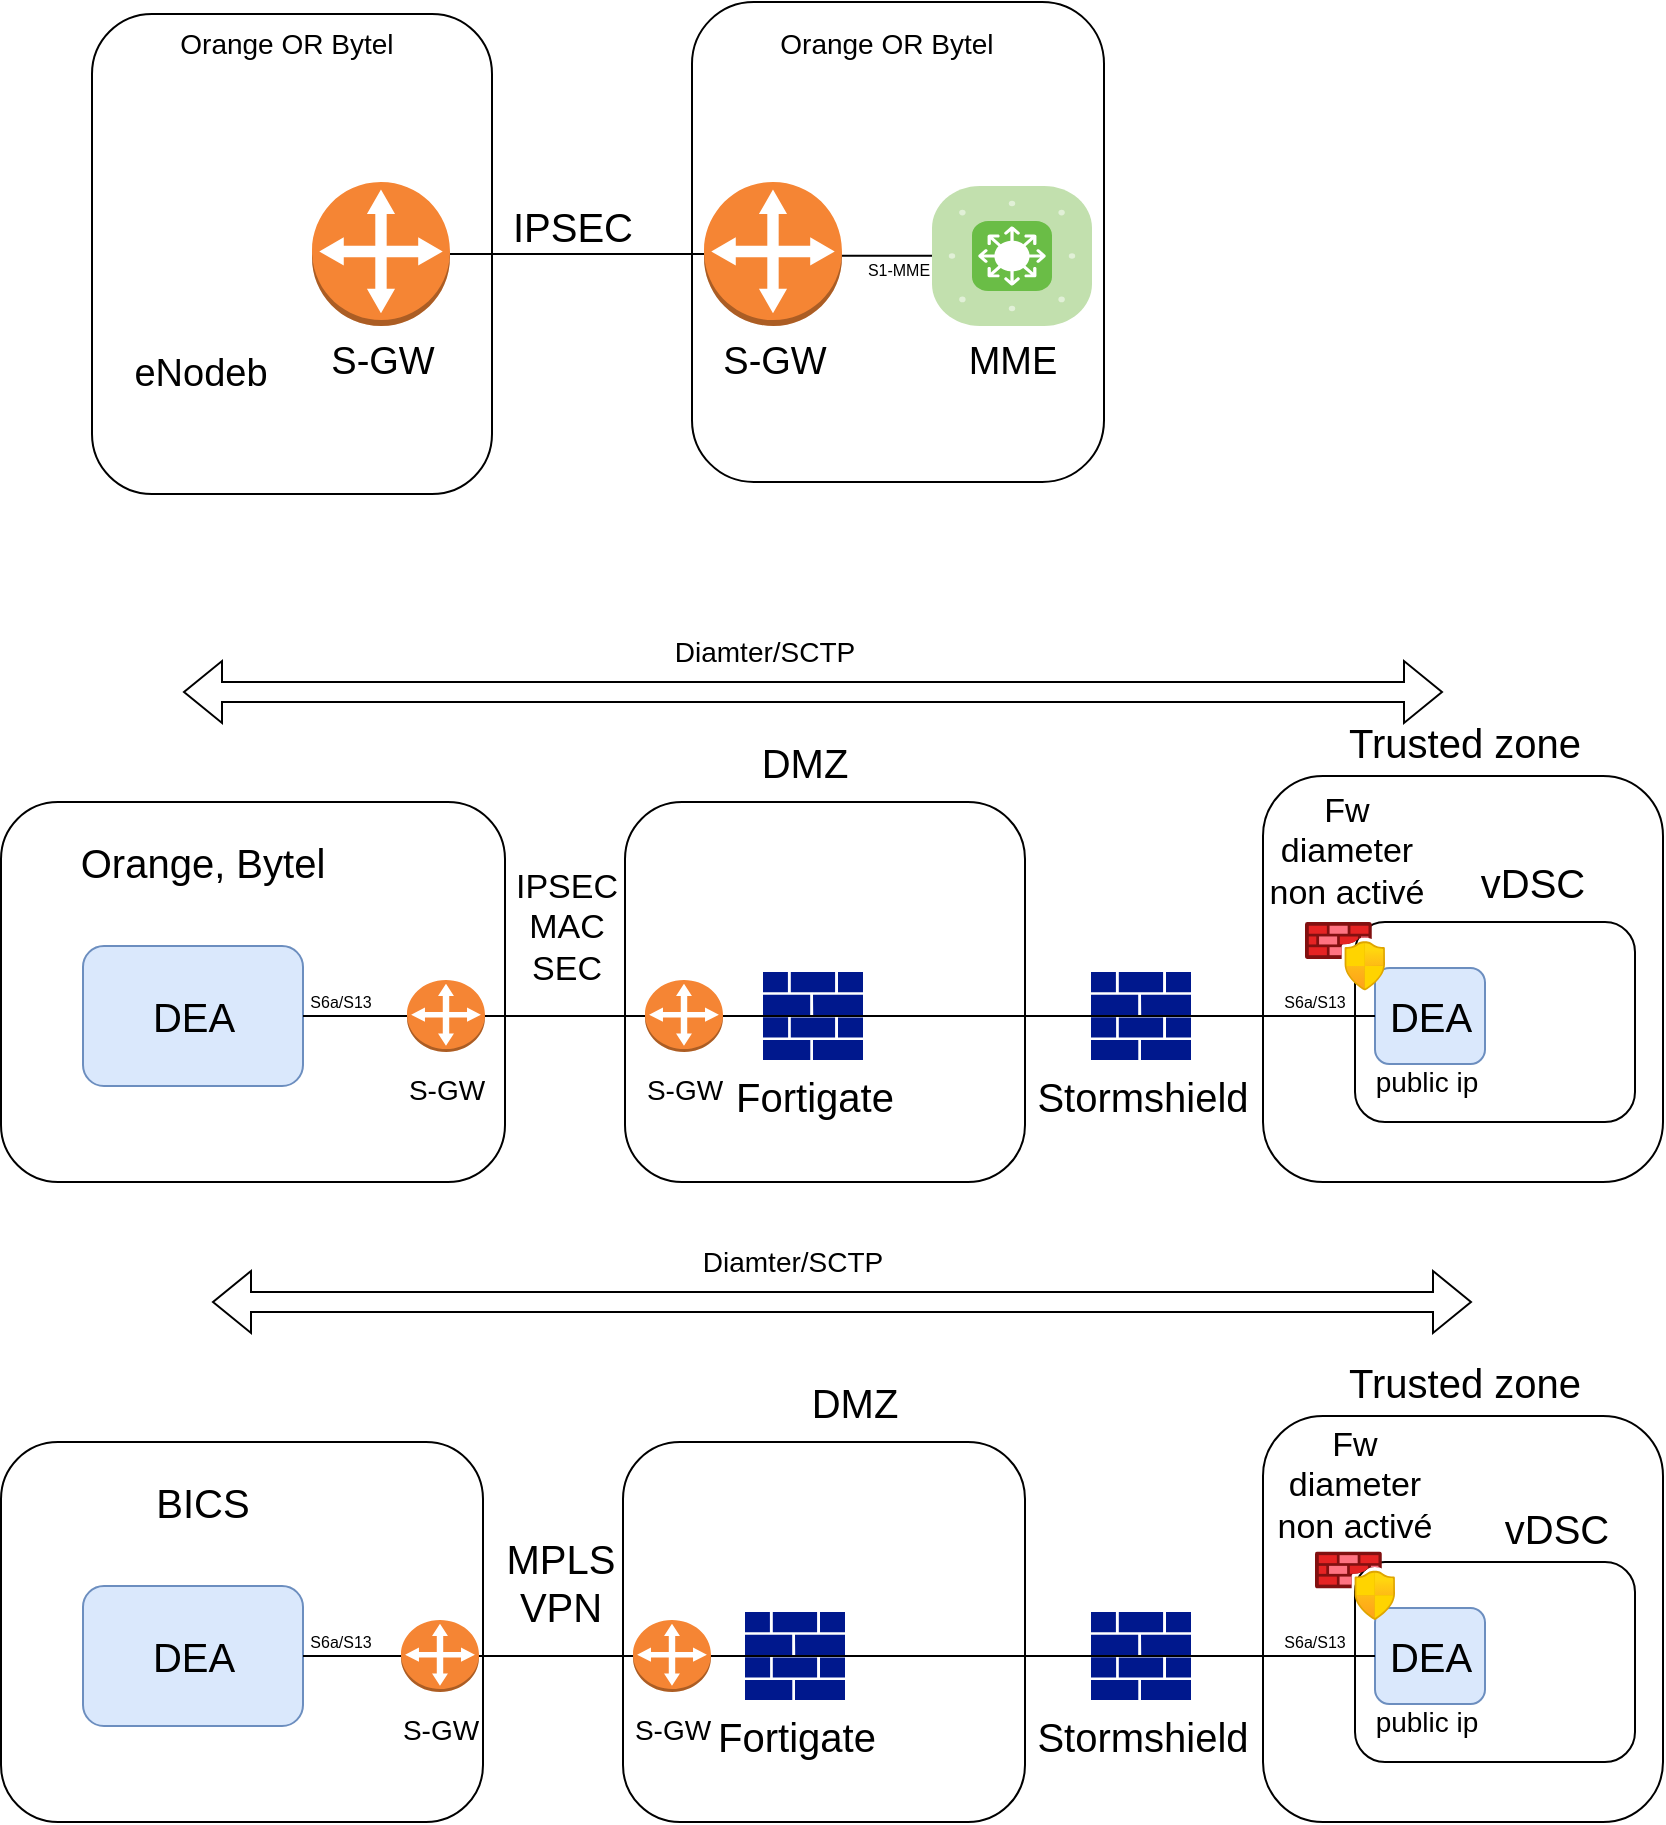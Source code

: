 <mxfile version="20.8.16" type="github" pages="3">
  <diagram name="Page-1" id="lb8JTBLWIytrsXzTvYKQ">
    <mxGraphModel dx="1195" dy="692" grid="1" gridSize="10" guides="1" tooltips="1" connect="1" arrows="1" fold="1" page="1" pageScale="1" pageWidth="850" pageHeight="1100" math="0" shadow="0">
      <root>
        <mxCell id="0" />
        <mxCell id="1" parent="0" />
        <mxCell id="NWzsqeaST7E3RSjRUsSp-17" value="" style="rounded=1;whiteSpace=wrap;html=1;fontSize=19;" vertex="1" parent="1">
          <mxGeometry x="4.5" y="480" width="252" height="190" as="geometry" />
        </mxCell>
        <mxCell id="NWzsqeaST7E3RSjRUsSp-11" value="" style="rounded=1;whiteSpace=wrap;html=1;fontSize=19;" vertex="1" parent="1">
          <mxGeometry x="350" y="80" width="206" height="240" as="geometry" />
        </mxCell>
        <mxCell id="NWzsqeaST7E3RSjRUsSp-10" value="" style="rounded=1;whiteSpace=wrap;html=1;fontSize=19;" vertex="1" parent="1">
          <mxGeometry x="50" y="86" width="200" height="240" as="geometry" />
        </mxCell>
        <mxCell id="NWzsqeaST7E3RSjRUsSp-2" value="&lt;font style=&quot;font-size: 19px;&quot;&gt;eNodeb&lt;/font&gt;" style="shape=image;html=1;verticalAlign=top;verticalLabelPosition=bottom;labelBackgroundColor=#ffffff;imageAspect=0;aspect=fixed;image=https://cdn1.iconfinder.com/data/icons/computer-hardware-cute-style-vol-2/52/signal__device__technology__radar__satellite__antenna__tower-128.png" vertex="1" parent="1">
          <mxGeometry x="40" y="120" width="128" height="128" as="geometry" />
        </mxCell>
        <mxCell id="NWzsqeaST7E3RSjRUsSp-3" value="MME" style="verticalLabelPosition=bottom;sketch=0;html=1;fillColor=#6ABD46;strokeColor=#ffffff;verticalAlign=top;align=center;points=[[0.085,0.085,0],[0.915,0.085,0],[0.915,0.915,0],[0.085,0.915,0],[0.25,0,0],[0.5,0,0],[0.75,0,0],[1,0.25,0],[1,0.5,0],[1,0.75,0],[0.75,1,0],[0.5,1,0],[0.25,1,0],[0,0.75,0],[0,0.5,0],[0,0.25,0]];pointerEvents=1;shape=mxgraph.cisco_safe.compositeIcon;bgIcon=mxgraph.cisco_safe.architecture.generic_appliance;resIcon=mxgraph.cisco_safe.architecture.l3_switch;fontSize=19;" vertex="1" parent="1">
          <mxGeometry x="470" y="172" width="80" height="70" as="geometry" />
        </mxCell>
        <mxCell id="NWzsqeaST7E3RSjRUsSp-4" value="S-GW" style="outlineConnect=0;dashed=0;verticalLabelPosition=bottom;verticalAlign=top;align=center;html=1;shape=mxgraph.aws3.customer_gateway;fillColor=#F58534;gradientColor=none;fontSize=19;" vertex="1" parent="1">
          <mxGeometry x="356" y="170" width="69" height="72" as="geometry" />
        </mxCell>
        <mxCell id="NWzsqeaST7E3RSjRUsSp-5" value="S-GW" style="outlineConnect=0;dashed=0;verticalLabelPosition=bottom;verticalAlign=top;align=center;html=1;shape=mxgraph.aws3.customer_gateway;fillColor=#F58534;gradientColor=none;fontSize=19;" vertex="1" parent="1">
          <mxGeometry x="160" y="170" width="69" height="72" as="geometry" />
        </mxCell>
        <mxCell id="NWzsqeaST7E3RSjRUsSp-8" value="" style="endArrow=none;html=1;rounded=0;fontSize=19;" edge="1" parent="1" source="NWzsqeaST7E3RSjRUsSp-5" target="NWzsqeaST7E3RSjRUsSp-4">
          <mxGeometry width="50" height="50" relative="1" as="geometry">
            <mxPoint x="229" y="210" as="sourcePoint" />
            <mxPoint x="279" y="160" as="targetPoint" />
          </mxGeometry>
        </mxCell>
        <mxCell id="NWzsqeaST7E3RSjRUsSp-9" value="" style="endArrow=none;html=1;rounded=0;fontSize=19;" edge="1" parent="1" target="NWzsqeaST7E3RSjRUsSp-3">
          <mxGeometry width="50" height="50" relative="1" as="geometry">
            <mxPoint x="425" y="206.83" as="sourcePoint" />
            <mxPoint x="552" y="206.83" as="targetPoint" />
          </mxGeometry>
        </mxCell>
        <mxCell id="NWzsqeaST7E3RSjRUsSp-12" value="&lt;font style=&quot;font-size: 14px;&quot;&gt;&amp;nbsp;Orange OR Bytel&lt;/font&gt;" style="text;html=1;align=center;verticalAlign=middle;resizable=0;points=[];autosize=1;strokeColor=none;fillColor=none;fontSize=19;" vertex="1" parent="1">
          <mxGeometry x="80" y="80" width="130" height="40" as="geometry" />
        </mxCell>
        <mxCell id="NWzsqeaST7E3RSjRUsSp-13" value="&lt;font style=&quot;font-size: 14px;&quot;&gt;&amp;nbsp;Orange OR Bytel&lt;/font&gt;" style="text;html=1;align=center;verticalAlign=middle;resizable=0;points=[];autosize=1;strokeColor=none;fillColor=none;fontSize=19;" vertex="1" parent="1">
          <mxGeometry x="380" y="80" width="130" height="40" as="geometry" />
        </mxCell>
        <mxCell id="NWzsqeaST7E3RSjRUsSp-14" value="&lt;font style=&quot;font-size: 8px;&quot;&gt;S1-MME&lt;/font&gt;" style="text;html=1;align=center;verticalAlign=middle;resizable=0;points=[];autosize=1;strokeColor=none;fillColor=none;fontSize=14;" vertex="1" parent="1">
          <mxGeometry x="428" y="197" width="50" height="30" as="geometry" />
        </mxCell>
        <mxCell id="NWzsqeaST7E3RSjRUsSp-15" value="&lt;font style=&quot;font-size: 20px;&quot;&gt;IPSEC&lt;/font&gt;" style="text;html=1;align=center;verticalAlign=middle;resizable=0;points=[];autosize=1;strokeColor=none;fillColor=none;fontSize=8;" vertex="1" parent="1">
          <mxGeometry x="250" y="172" width="80" height="40" as="geometry" />
        </mxCell>
        <mxCell id="NWzsqeaST7E3RSjRUsSp-16" value="DEA" style="rounded=1;whiteSpace=wrap;html=1;fontSize=20;fillColor=#dae8fc;strokeColor=#6c8ebf;" vertex="1" parent="1">
          <mxGeometry x="45.5" y="552" width="110" height="70" as="geometry" />
        </mxCell>
        <mxCell id="NWzsqeaST7E3RSjRUsSp-18" value="Orange, Bytel" style="text;html=1;align=center;verticalAlign=middle;resizable=0;points=[];autosize=1;strokeColor=none;fillColor=none;fontSize=20;" vertex="1" parent="1">
          <mxGeometry x="29.5" y="490" width="150" height="40" as="geometry" />
        </mxCell>
        <mxCell id="NWzsqeaST7E3RSjRUsSp-19" value="" style="rounded=1;whiteSpace=wrap;html=1;fontSize=19;" vertex="1" parent="1">
          <mxGeometry x="316.5" y="480" width="200" height="190" as="geometry" />
        </mxCell>
        <mxCell id="NWzsqeaST7E3RSjRUsSp-20" value="DMZ" style="text;html=1;align=center;verticalAlign=middle;resizable=0;points=[];autosize=1;strokeColor=none;fillColor=none;fontSize=20;" vertex="1" parent="1">
          <mxGeometry x="370.5" y="440" width="70" height="40" as="geometry" />
        </mxCell>
        <mxCell id="NWzsqeaST7E3RSjRUsSp-21" value="Fortigate" style="sketch=0;aspect=fixed;pointerEvents=1;shadow=0;dashed=0;html=1;strokeColor=none;labelPosition=center;verticalLabelPosition=bottom;verticalAlign=top;align=center;fillColor=#00188D;shape=mxgraph.mscae.enterprise.firewall;fontSize=20;" vertex="1" parent="1">
          <mxGeometry x="385.5" y="565" width="50" height="44" as="geometry" />
        </mxCell>
        <mxCell id="NWzsqeaST7E3RSjRUsSp-22" value="Stormshield" style="sketch=0;aspect=fixed;pointerEvents=1;shadow=0;dashed=0;html=1;strokeColor=none;labelPosition=center;verticalLabelPosition=bottom;verticalAlign=top;align=center;fillColor=#00188D;shape=mxgraph.mscae.enterprise.firewall;fontSize=20;" vertex="1" parent="1">
          <mxGeometry x="549.5" y="565" width="50" height="44" as="geometry" />
        </mxCell>
        <mxCell id="NWzsqeaST7E3RSjRUsSp-23" value="" style="rounded=1;whiteSpace=wrap;html=1;fontSize=19;" vertex="1" parent="1">
          <mxGeometry x="635.5" y="467" width="200" height="203" as="geometry" />
        </mxCell>
        <mxCell id="NWzsqeaST7E3RSjRUsSp-24" value="Trusted zone" style="text;html=1;align=center;verticalAlign=middle;resizable=0;points=[];autosize=1;strokeColor=none;fillColor=none;fontSize=20;" vertex="1" parent="1">
          <mxGeometry x="665.5" y="430" width="140" height="40" as="geometry" />
        </mxCell>
        <mxCell id="NWzsqeaST7E3RSjRUsSp-25" value="" style="rounded=1;whiteSpace=wrap;html=1;fontSize=20;" vertex="1" parent="1">
          <mxGeometry x="681.5" y="540" width="140" height="100" as="geometry" />
        </mxCell>
        <mxCell id="NWzsqeaST7E3RSjRUsSp-26" value="vDSC" style="text;html=1;align=center;verticalAlign=middle;resizable=0;points=[];autosize=1;strokeColor=none;fillColor=none;fontSize=20;" vertex="1" parent="1">
          <mxGeometry x="729.5" y="500" width="80" height="40" as="geometry" />
        </mxCell>
        <mxCell id="NWzsqeaST7E3RSjRUsSp-27" value="DEA" style="rounded=1;whiteSpace=wrap;html=1;fontSize=20;fillColor=#dae8fc;strokeColor=#6c8ebf;" vertex="1" parent="1">
          <mxGeometry x="691.5" y="563" width="55" height="48" as="geometry" />
        </mxCell>
        <mxCell id="NWzsqeaST7E3RSjRUsSp-28" value="" style="endArrow=none;html=1;rounded=0;fontSize=20;exitX=1;exitY=0.5;exitDx=0;exitDy=0;startArrow=none;" edge="1" parent="1" source="NWzsqeaST7E3RSjRUsSp-32" target="NWzsqeaST7E3RSjRUsSp-27">
          <mxGeometry width="50" height="50" relative="1" as="geometry">
            <mxPoint x="336.5" y="720" as="sourcePoint" />
            <mxPoint x="386.5" y="670" as="targetPoint" />
          </mxGeometry>
        </mxCell>
        <mxCell id="NWzsqeaST7E3RSjRUsSp-29" value="&lt;font style=&quot;font-size: 8px;&quot;&gt;S6a/S13&lt;/font&gt;" style="text;html=1;align=center;verticalAlign=middle;resizable=0;points=[];autosize=1;strokeColor=none;fillColor=none;fontSize=14;" vertex="1" parent="1">
          <mxGeometry x="149" y="563" width="50" height="30" as="geometry" />
        </mxCell>
        <mxCell id="NWzsqeaST7E3RSjRUsSp-30" value="&lt;font style=&quot;font-size: 8px;&quot;&gt;S6a/S13&lt;/font&gt;" style="text;html=1;align=center;verticalAlign=middle;resizable=0;points=[];autosize=1;strokeColor=none;fillColor=none;fontSize=14;" vertex="1" parent="1">
          <mxGeometry x="635.5" y="563" width="50" height="30" as="geometry" />
        </mxCell>
        <mxCell id="NWzsqeaST7E3RSjRUsSp-34" value="&lt;font style=&quot;font-size: 17px;&quot;&gt;IPSEC&lt;br&gt;MAC&lt;br&gt;SEC&lt;br&gt;&lt;/font&gt;" style="text;html=1;align=center;verticalAlign=middle;resizable=0;points=[];autosize=1;strokeColor=none;fillColor=none;fontSize=8;" vertex="1" parent="1">
          <mxGeometry x="251.5" y="508" width="70" height="70" as="geometry" />
        </mxCell>
        <mxCell id="NWzsqeaST7E3RSjRUsSp-35" value="" style="rounded=1;whiteSpace=wrap;html=1;fontSize=19;" vertex="1" parent="1">
          <mxGeometry x="4.5" y="800" width="241" height="190" as="geometry" />
        </mxCell>
        <mxCell id="NWzsqeaST7E3RSjRUsSp-36" value="DEA" style="rounded=1;whiteSpace=wrap;html=1;fontSize=20;fillColor=#dae8fc;strokeColor=#6c8ebf;" vertex="1" parent="1">
          <mxGeometry x="45.5" y="872" width="110" height="70" as="geometry" />
        </mxCell>
        <mxCell id="NWzsqeaST7E3RSjRUsSp-37" value="BICS" style="text;html=1;align=center;verticalAlign=middle;resizable=0;points=[];autosize=1;strokeColor=none;fillColor=none;fontSize=20;" vertex="1" parent="1">
          <mxGeometry x="69.5" y="810" width="70" height="40" as="geometry" />
        </mxCell>
        <mxCell id="NWzsqeaST7E3RSjRUsSp-38" value="" style="rounded=1;whiteSpace=wrap;html=1;fontSize=19;" vertex="1" parent="1">
          <mxGeometry x="315.5" y="800" width="201" height="190" as="geometry" />
        </mxCell>
        <mxCell id="NWzsqeaST7E3RSjRUsSp-39" value="DMZ" style="text;html=1;align=center;verticalAlign=middle;resizable=0;points=[];autosize=1;strokeColor=none;fillColor=none;fontSize=20;" vertex="1" parent="1">
          <mxGeometry x="396" y="760" width="70" height="40" as="geometry" />
        </mxCell>
        <mxCell id="NWzsqeaST7E3RSjRUsSp-40" value="Fortigate" style="sketch=0;aspect=fixed;pointerEvents=1;shadow=0;dashed=0;html=1;strokeColor=none;labelPosition=center;verticalLabelPosition=bottom;verticalAlign=top;align=center;fillColor=#00188D;shape=mxgraph.mscae.enterprise.firewall;fontSize=20;" vertex="1" parent="1">
          <mxGeometry x="376.5" y="885" width="50" height="44" as="geometry" />
        </mxCell>
        <mxCell id="NWzsqeaST7E3RSjRUsSp-41" value="Stormshield" style="sketch=0;aspect=fixed;pointerEvents=1;shadow=0;dashed=0;html=1;strokeColor=none;labelPosition=center;verticalLabelPosition=bottom;verticalAlign=top;align=center;fillColor=#00188D;shape=mxgraph.mscae.enterprise.firewall;fontSize=20;" vertex="1" parent="1">
          <mxGeometry x="549.5" y="885" width="50" height="44" as="geometry" />
        </mxCell>
        <mxCell id="NWzsqeaST7E3RSjRUsSp-42" value="" style="rounded=1;whiteSpace=wrap;html=1;fontSize=19;" vertex="1" parent="1">
          <mxGeometry x="635.5" y="787" width="200" height="203" as="geometry" />
        </mxCell>
        <mxCell id="NWzsqeaST7E3RSjRUsSp-43" value="Trusted zone" style="text;html=1;align=center;verticalAlign=middle;resizable=0;points=[];autosize=1;strokeColor=none;fillColor=none;fontSize=20;" vertex="1" parent="1">
          <mxGeometry x="665.5" y="750" width="140" height="40" as="geometry" />
        </mxCell>
        <mxCell id="NWzsqeaST7E3RSjRUsSp-44" value="" style="rounded=1;whiteSpace=wrap;html=1;fontSize=20;" vertex="1" parent="1">
          <mxGeometry x="681.5" y="860" width="140" height="100" as="geometry" />
        </mxCell>
        <mxCell id="NWzsqeaST7E3RSjRUsSp-45" value="vDSC" style="text;html=1;align=center;verticalAlign=middle;resizable=0;points=[];autosize=1;strokeColor=none;fillColor=none;fontSize=20;" vertex="1" parent="1">
          <mxGeometry x="741.5" y="823" width="80" height="40" as="geometry" />
        </mxCell>
        <mxCell id="NWzsqeaST7E3RSjRUsSp-46" value="DEA" style="rounded=1;whiteSpace=wrap;html=1;fontSize=20;fillColor=#dae8fc;strokeColor=#6c8ebf;" vertex="1" parent="1">
          <mxGeometry x="691.5" y="883" width="55" height="48" as="geometry" />
        </mxCell>
        <mxCell id="NWzsqeaST7E3RSjRUsSp-47" value="" style="endArrow=none;html=1;rounded=0;fontSize=20;exitX=1;exitY=0.5;exitDx=0;exitDy=0;" edge="1" parent="1" source="NWzsqeaST7E3RSjRUsSp-36" target="NWzsqeaST7E3RSjRUsSp-46">
          <mxGeometry width="50" height="50" relative="1" as="geometry">
            <mxPoint x="336.5" y="1040" as="sourcePoint" />
            <mxPoint x="386.5" y="990" as="targetPoint" />
          </mxGeometry>
        </mxCell>
        <mxCell id="NWzsqeaST7E3RSjRUsSp-48" value="&lt;font style=&quot;font-size: 8px;&quot;&gt;S6a/S13&lt;/font&gt;" style="text;html=1;align=center;verticalAlign=middle;resizable=0;points=[];autosize=1;strokeColor=none;fillColor=none;fontSize=14;" vertex="1" parent="1">
          <mxGeometry x="149" y="883" width="50" height="30" as="geometry" />
        </mxCell>
        <mxCell id="NWzsqeaST7E3RSjRUsSp-49" value="&lt;font style=&quot;font-size: 8px;&quot;&gt;S6a/S13&lt;/font&gt;" style="text;html=1;align=center;verticalAlign=middle;resizable=0;points=[];autosize=1;strokeColor=none;fillColor=none;fontSize=14;" vertex="1" parent="1">
          <mxGeometry x="635.5" y="883" width="50" height="30" as="geometry" />
        </mxCell>
        <mxCell id="NWzsqeaST7E3RSjRUsSp-50" value="&lt;font style=&quot;font-size: 14px;&quot;&gt;S-GW&lt;/font&gt;" style="outlineConnect=0;dashed=0;verticalLabelPosition=bottom;verticalAlign=top;align=center;html=1;shape=mxgraph.aws3.customer_gateway;fillColor=#F58534;gradientColor=none;fontSize=19;" vertex="1" parent="1">
          <mxGeometry x="320.5" y="889" width="39" height="36" as="geometry" />
        </mxCell>
        <mxCell id="NWzsqeaST7E3RSjRUsSp-51" value="&lt;font style=&quot;font-size: 14px;&quot;&gt;S-GW&lt;/font&gt;" style="outlineConnect=0;dashed=0;verticalLabelPosition=bottom;verticalAlign=top;align=center;html=1;shape=mxgraph.aws3.customer_gateway;fillColor=#F58534;gradientColor=none;fontSize=19;" vertex="1" parent="1">
          <mxGeometry x="204.5" y="889" width="39" height="36" as="geometry" />
        </mxCell>
        <mxCell id="NWzsqeaST7E3RSjRUsSp-52" value="&lt;font style=&quot;font-size: 20px;&quot;&gt;MPLS&lt;br&gt;VPN&lt;br&gt;&lt;/font&gt;" style="text;html=1;align=center;verticalAlign=middle;resizable=0;points=[];autosize=1;strokeColor=none;fillColor=none;fontSize=8;" vertex="1" parent="1">
          <mxGeometry x="243.5" y="840" width="80" height="60" as="geometry" />
        </mxCell>
        <mxCell id="NWzsqeaST7E3RSjRUsSp-53" value="public ip" style="text;html=1;align=center;verticalAlign=middle;resizable=0;points=[];autosize=1;strokeColor=none;fillColor=none;fontSize=14;" vertex="1" parent="1">
          <mxGeometry x="681.5" y="605" width="70" height="30" as="geometry" />
        </mxCell>
        <mxCell id="NWzsqeaST7E3RSjRUsSp-54" value="public ip" style="text;html=1;align=center;verticalAlign=middle;resizable=0;points=[];autosize=1;strokeColor=none;fillColor=none;fontSize=14;" vertex="1" parent="1">
          <mxGeometry x="681.5" y="925" width="70" height="30" as="geometry" />
        </mxCell>
        <mxCell id="NWzsqeaST7E3RSjRUsSp-55" value="" style="endArrow=none;html=1;rounded=0;fontSize=20;exitX=1;exitY=0.5;exitDx=0;exitDy=0;" edge="1" parent="1" source="NWzsqeaST7E3RSjRUsSp-16" target="NWzsqeaST7E3RSjRUsSp-32">
          <mxGeometry width="50" height="50" relative="1" as="geometry">
            <mxPoint x="155.5" y="587" as="sourcePoint" />
            <mxPoint x="691.5" y="587" as="targetPoint" />
          </mxGeometry>
        </mxCell>
        <mxCell id="NWzsqeaST7E3RSjRUsSp-32" value="&lt;font style=&quot;font-size: 14px;&quot;&gt;S-GW&lt;/font&gt;" style="outlineConnect=0;dashed=0;verticalLabelPosition=bottom;verticalAlign=top;align=center;html=1;shape=mxgraph.aws3.customer_gateway;fillColor=#F58534;gradientColor=none;fontSize=19;" vertex="1" parent="1">
          <mxGeometry x="326.5" y="569" width="39" height="36" as="geometry" />
        </mxCell>
        <mxCell id="NWzsqeaST7E3RSjRUsSp-33" value="&lt;font style=&quot;font-size: 14px;&quot;&gt;S-GW&lt;/font&gt;" style="outlineConnect=0;dashed=0;verticalLabelPosition=bottom;verticalAlign=top;align=center;html=1;shape=mxgraph.aws3.customer_gateway;fillColor=#F58534;gradientColor=none;fontSize=19;" vertex="1" parent="1">
          <mxGeometry x="207.5" y="569" width="39" height="36" as="geometry" />
        </mxCell>
        <mxCell id="NWzsqeaST7E3RSjRUsSp-56" value="" style="aspect=fixed;html=1;points=[];align=center;image;fontSize=12;image=img/lib/azure2/networking/Azure_Firewall_Manager.svg;" vertex="1" parent="1">
          <mxGeometry x="656.5" y="540" width="40" height="34.29" as="geometry" />
        </mxCell>
        <mxCell id="NWzsqeaST7E3RSjRUsSp-58" value="" style="aspect=fixed;html=1;points=[];align=center;image;fontSize=12;image=img/lib/azure2/networking/Azure_Firewall_Manager.svg;" vertex="1" parent="1">
          <mxGeometry x="661.5" y="854.71" width="40" height="34.29" as="geometry" />
        </mxCell>
        <mxCell id="NWzsqeaST7E3RSjRUsSp-59" value="&lt;font style=&quot;font-size: 17px;&quot;&gt;Fw &lt;br&gt;diameter &lt;br&gt;non activé&lt;/font&gt;" style="text;html=1;align=center;verticalAlign=middle;resizable=0;points=[];autosize=1;strokeColor=none;fillColor=none;fontSize=17;" vertex="1" parent="1">
          <mxGeometry x="630.5" y="787" width="100" height="70" as="geometry" />
        </mxCell>
        <mxCell id="jjbDgyriQwLRLcjLJcfh-1" value="" style="shape=flexArrow;endArrow=classic;startArrow=classic;html=1;rounded=0;fontSize=14;" edge="1" parent="1">
          <mxGeometry width="100" height="100" relative="1" as="geometry">
            <mxPoint x="110" y="730" as="sourcePoint" />
            <mxPoint x="740" y="730" as="targetPoint" />
          </mxGeometry>
        </mxCell>
        <mxCell id="jjbDgyriQwLRLcjLJcfh-2" value="Diamter/SCTP" style="text;html=1;align=center;verticalAlign=middle;resizable=0;points=[];autosize=1;strokeColor=none;fillColor=none;fontSize=14;" vertex="1" parent="1">
          <mxGeometry x="345" y="695" width="110" height="30" as="geometry" />
        </mxCell>
        <mxCell id="jjbDgyriQwLRLcjLJcfh-3" value="" style="shape=flexArrow;endArrow=classic;startArrow=classic;html=1;rounded=0;fontSize=14;" edge="1" parent="1">
          <mxGeometry width="100" height="100" relative="1" as="geometry">
            <mxPoint x="95.5" y="425" as="sourcePoint" />
            <mxPoint x="725.5" y="425" as="targetPoint" />
          </mxGeometry>
        </mxCell>
        <mxCell id="jjbDgyriQwLRLcjLJcfh-4" value="Diamter/SCTP" style="text;html=1;align=center;verticalAlign=middle;resizable=0;points=[];autosize=1;strokeColor=none;fillColor=none;fontSize=14;" vertex="1" parent="1">
          <mxGeometry x="330.5" y="390" width="110" height="30" as="geometry" />
        </mxCell>
        <mxCell id="fljKDa-wKftnw0U02KkP-1" value="&lt;font style=&quot;font-size: 17px;&quot;&gt;Fw &lt;br&gt;diameter &lt;br&gt;non activé&lt;/font&gt;" style="text;html=1;align=center;verticalAlign=middle;resizable=0;points=[];autosize=1;strokeColor=none;fillColor=none;fontSize=17;" vertex="1" parent="1">
          <mxGeometry x="626.5" y="470" width="100" height="70" as="geometry" />
        </mxCell>
      </root>
    </mxGraphModel>
  </diagram>
  <diagram id="9pwNCe_7FNUZ2k9Dtc_N" name="Page-2">
    <mxGraphModel dx="1195" dy="692" grid="1" gridSize="10" guides="1" tooltips="1" connect="1" arrows="1" fold="1" page="1" pageScale="1" pageWidth="850" pageHeight="1100" math="0" shadow="0">
      <root>
        <mxCell id="0" />
        <mxCell id="1" parent="0" />
        <mxCell id="saXktJ11tJhJvUvuFXAX-1" value="" style="rounded=1;whiteSpace=wrap;html=1;fontSize=19;" vertex="1" parent="1">
          <mxGeometry x="4" y="860" width="139" height="130" as="geometry" />
        </mxCell>
        <mxCell id="0DV197Bss23HpeEL_ZpQ-1" value="" style="rounded=1;whiteSpace=wrap;html=1;fontSize=19;" vertex="1" parent="1">
          <mxGeometry x="10" y="108" width="241" height="190" as="geometry" />
        </mxCell>
        <mxCell id="0DV197Bss23HpeEL_ZpQ-2" value="SGW" style="rounded=1;whiteSpace=wrap;html=1;fontSize=20;fillColor=#dae8fc;strokeColor=#6c8ebf;" vertex="1" parent="1">
          <mxGeometry x="51" y="180" width="110" height="70" as="geometry" />
        </mxCell>
        <mxCell id="0DV197Bss23HpeEL_ZpQ-3" value="Orange, Bytel" style="text;html=1;align=center;verticalAlign=middle;resizable=0;points=[];autosize=1;strokeColor=none;fillColor=none;fontSize=20;" vertex="1" parent="1">
          <mxGeometry x="35" y="118" width="150" height="40" as="geometry" />
        </mxCell>
        <mxCell id="0DV197Bss23HpeEL_ZpQ-4" value="" style="rounded=1;whiteSpace=wrap;html=1;fontSize=19;" vertex="1" parent="1">
          <mxGeometry x="321" y="108" width="201" height="190" as="geometry" />
        </mxCell>
        <mxCell id="0DV197Bss23HpeEL_ZpQ-5" value="DMZ" style="text;html=1;align=center;verticalAlign=middle;resizable=0;points=[];autosize=1;strokeColor=none;fillColor=none;fontSize=20;" vertex="1" parent="1">
          <mxGeometry x="401.5" y="68" width="70" height="40" as="geometry" />
        </mxCell>
        <mxCell id="0DV197Bss23HpeEL_ZpQ-6" value="Fortigate" style="sketch=0;aspect=fixed;pointerEvents=1;shadow=0;dashed=0;html=1;strokeColor=none;labelPosition=center;verticalLabelPosition=bottom;verticalAlign=top;align=center;fillColor=#00188D;shape=mxgraph.mscae.enterprise.firewall;fontSize=20;" vertex="1" parent="1">
          <mxGeometry x="382" y="193" width="50" height="44" as="geometry" />
        </mxCell>
        <mxCell id="0DV197Bss23HpeEL_ZpQ-7" value="Stormshield" style="sketch=0;aspect=fixed;pointerEvents=1;shadow=0;dashed=0;html=1;strokeColor=none;labelPosition=center;verticalLabelPosition=bottom;verticalAlign=top;align=center;fillColor=#00188D;shape=mxgraph.mscae.enterprise.firewall;fontSize=20;" vertex="1" parent="1">
          <mxGeometry x="555" y="193" width="50" height="44" as="geometry" />
        </mxCell>
        <mxCell id="0DV197Bss23HpeEL_ZpQ-8" value="" style="rounded=1;whiteSpace=wrap;html=1;fontSize=19;" vertex="1" parent="1">
          <mxGeometry x="641" y="95" width="200" height="203" as="geometry" />
        </mxCell>
        <mxCell id="0DV197Bss23HpeEL_ZpQ-9" value="Trusted zone" style="text;html=1;align=center;verticalAlign=middle;resizable=0;points=[];autosize=1;strokeColor=none;fillColor=none;fontSize=20;" vertex="1" parent="1">
          <mxGeometry x="671" y="58" width="140" height="40" as="geometry" />
        </mxCell>
        <mxCell id="0DV197Bss23HpeEL_ZpQ-12" value="PGW" style="rounded=1;whiteSpace=wrap;html=1;fontSize=20;fillColor=#dae8fc;strokeColor=#6c8ebf;" vertex="1" parent="1">
          <mxGeometry x="697" y="191" width="55" height="48" as="geometry" />
        </mxCell>
        <mxCell id="0DV197Bss23HpeEL_ZpQ-13" value="" style="endArrow=none;html=1;rounded=0;fontSize=20;exitX=1;exitY=0.5;exitDx=0;exitDy=0;" edge="1" parent="1" source="0DV197Bss23HpeEL_ZpQ-2" target="0DV197Bss23HpeEL_ZpQ-12">
          <mxGeometry width="50" height="50" relative="1" as="geometry">
            <mxPoint x="342" y="348" as="sourcePoint" />
            <mxPoint x="392" y="298" as="targetPoint" />
          </mxGeometry>
        </mxCell>
        <mxCell id="0DV197Bss23HpeEL_ZpQ-14" value="&lt;font style=&quot;font-size: 14px;&quot;&gt;S8&lt;/font&gt;" style="text;html=1;align=center;verticalAlign=middle;resizable=0;points=[];autosize=1;strokeColor=none;fillColor=none;fontSize=14;" vertex="1" parent="1">
          <mxGeometry x="159.5" y="191" width="40" height="30" as="geometry" />
        </mxCell>
        <mxCell id="0DV197Bss23HpeEL_ZpQ-15" value="&lt;font style=&quot;font-size: 14px;&quot;&gt;S8&lt;/font&gt;" style="text;html=1;align=center;verticalAlign=middle;resizable=0;points=[];autosize=1;strokeColor=none;fillColor=none;fontSize=14;" vertex="1" parent="1">
          <mxGeometry x="657" y="191" width="40" height="30" as="geometry" />
        </mxCell>
        <mxCell id="0DV197Bss23HpeEL_ZpQ-16" value="&lt;font style=&quot;font-size: 14px;&quot;&gt;S-GW&lt;/font&gt;" style="outlineConnect=0;dashed=0;verticalLabelPosition=bottom;verticalAlign=top;align=center;html=1;shape=mxgraph.aws3.customer_gateway;fillColor=#F58534;gradientColor=none;fontSize=19;" vertex="1" parent="1">
          <mxGeometry x="326" y="197" width="39" height="36" as="geometry" />
        </mxCell>
        <mxCell id="0DV197Bss23HpeEL_ZpQ-17" value="&lt;font style=&quot;font-size: 14px;&quot;&gt;S-GW&lt;/font&gt;" style="outlineConnect=0;dashed=0;verticalLabelPosition=bottom;verticalAlign=top;align=center;html=1;shape=mxgraph.aws3.customer_gateway;fillColor=#F58534;gradientColor=none;fontSize=19;" vertex="1" parent="1">
          <mxGeometry x="210" y="197" width="39" height="36" as="geometry" />
        </mxCell>
        <mxCell id="0DV197Bss23HpeEL_ZpQ-18" value="&lt;font style=&quot;font-size: 20px;&quot;&gt;IPSEC&lt;br&gt;MAC&lt;br&gt;SEC&lt;br&gt;&lt;/font&gt;" style="text;html=1;align=center;verticalAlign=middle;resizable=0;points=[];autosize=1;strokeColor=none;fillColor=none;fontSize=8;" vertex="1" parent="1">
          <mxGeometry x="249" y="133" width="80" height="90" as="geometry" />
        </mxCell>
        <mxCell id="0DV197Bss23HpeEL_ZpQ-19" value="public ip" style="text;html=1;align=center;verticalAlign=middle;resizable=0;points=[];autosize=1;strokeColor=none;fillColor=none;fontSize=14;" vertex="1" parent="1">
          <mxGeometry x="687" y="233" width="70" height="30" as="geometry" />
        </mxCell>
        <mxCell id="VerkBlMVa7VTM2B5JaUs-1" value="" style="shape=flexArrow;endArrow=classic;startArrow=classic;html=1;rounded=0;fontSize=14;" edge="1" parent="1">
          <mxGeometry width="100" height="100" relative="1" as="geometry">
            <mxPoint x="110" y="53" as="sourcePoint" />
            <mxPoint x="740" y="53" as="targetPoint" />
          </mxGeometry>
        </mxCell>
        <mxCell id="VerkBlMVa7VTM2B5JaUs-2" value="GTP" style="text;html=1;align=center;verticalAlign=middle;resizable=0;points=[];autosize=1;strokeColor=none;fillColor=none;fontSize=14;" vertex="1" parent="1">
          <mxGeometry x="375" y="18" width="50" height="30" as="geometry" />
        </mxCell>
        <mxCell id="Y0X0xiqrbXEaenvluZk3-1" value="" style="rounded=1;whiteSpace=wrap;html=1;fontSize=19;" vertex="1" parent="1">
          <mxGeometry x="30" y="480" width="241" height="190" as="geometry" />
        </mxCell>
        <mxCell id="Y0X0xiqrbXEaenvluZk3-2" value="SGW" style="rounded=1;whiteSpace=wrap;html=1;fontSize=20;fillColor=#dae8fc;strokeColor=#6c8ebf;" vertex="1" parent="1">
          <mxGeometry x="71" y="552" width="110" height="70" as="geometry" />
        </mxCell>
        <mxCell id="Y0X0xiqrbXEaenvluZk3-3" value="BICS" style="text;html=1;align=center;verticalAlign=middle;resizable=0;points=[];autosize=1;strokeColor=none;fillColor=none;fontSize=20;" vertex="1" parent="1">
          <mxGeometry x="95" y="490" width="70" height="40" as="geometry" />
        </mxCell>
        <mxCell id="Y0X0xiqrbXEaenvluZk3-4" value="" style="rounded=1;whiteSpace=wrap;html=1;fontSize=19;" vertex="1" parent="1">
          <mxGeometry x="341" y="480" width="201" height="190" as="geometry" />
        </mxCell>
        <mxCell id="Y0X0xiqrbXEaenvluZk3-5" value="DMZ" style="text;html=1;align=center;verticalAlign=middle;resizable=0;points=[];autosize=1;strokeColor=none;fillColor=none;fontSize=20;" vertex="1" parent="1">
          <mxGeometry x="421.5" y="440" width="70" height="40" as="geometry" />
        </mxCell>
        <mxCell id="Y0X0xiqrbXEaenvluZk3-6" value="Fortigate" style="sketch=0;aspect=fixed;pointerEvents=1;shadow=0;dashed=0;html=1;strokeColor=none;labelPosition=center;verticalLabelPosition=bottom;verticalAlign=top;align=center;fillColor=#00188D;shape=mxgraph.mscae.enterprise.firewall;fontSize=20;" vertex="1" parent="1">
          <mxGeometry x="432" y="565" width="50" height="44" as="geometry" />
        </mxCell>
        <mxCell id="Y0X0xiqrbXEaenvluZk3-7" value="Stormshield" style="sketch=0;aspect=fixed;pointerEvents=1;shadow=0;dashed=0;html=1;strokeColor=none;labelPosition=center;verticalLabelPosition=bottom;verticalAlign=top;align=center;fillColor=#00188D;shape=mxgraph.mscae.enterprise.firewall;fontSize=20;" vertex="1" parent="1">
          <mxGeometry x="575" y="565" width="50" height="44" as="geometry" />
        </mxCell>
        <mxCell id="Y0X0xiqrbXEaenvluZk3-8" value="" style="rounded=1;whiteSpace=wrap;html=1;fontSize=19;" vertex="1" parent="1">
          <mxGeometry x="661" y="467" width="169" height="203" as="geometry" />
        </mxCell>
        <mxCell id="Y0X0xiqrbXEaenvluZk3-9" value="Trusted zone" style="text;html=1;align=center;verticalAlign=middle;resizable=0;points=[];autosize=1;strokeColor=none;fillColor=none;fontSize=20;" vertex="1" parent="1">
          <mxGeometry x="691" y="430" width="140" height="40" as="geometry" />
        </mxCell>
        <mxCell id="Y0X0xiqrbXEaenvluZk3-10" value="PGW" style="rounded=1;whiteSpace=wrap;html=1;fontSize=20;fillColor=#dae8fc;strokeColor=#6c8ebf;" vertex="1" parent="1">
          <mxGeometry x="717" y="563" width="55" height="48" as="geometry" />
        </mxCell>
        <mxCell id="Y0X0xiqrbXEaenvluZk3-11" value="" style="endArrow=none;html=1;rounded=0;fontSize=20;exitX=1;exitY=0.5;exitDx=0;exitDy=0;" edge="1" parent="1" source="Y0X0xiqrbXEaenvluZk3-2" target="Y0X0xiqrbXEaenvluZk3-10">
          <mxGeometry width="50" height="50" relative="1" as="geometry">
            <mxPoint x="362" y="720" as="sourcePoint" />
            <mxPoint x="412" y="670" as="targetPoint" />
          </mxGeometry>
        </mxCell>
        <mxCell id="Y0X0xiqrbXEaenvluZk3-12" value="&lt;font style=&quot;font-size: 14px;&quot;&gt;S8&lt;/font&gt;" style="text;html=1;align=center;verticalAlign=middle;resizable=0;points=[];autosize=1;strokeColor=none;fillColor=none;fontSize=14;" vertex="1" parent="1">
          <mxGeometry x="179.5" y="563" width="40" height="30" as="geometry" />
        </mxCell>
        <mxCell id="Y0X0xiqrbXEaenvluZk3-13" value="&lt;font style=&quot;font-size: 14px;&quot;&gt;S8&lt;/font&gt;" style="text;html=1;align=center;verticalAlign=middle;resizable=0;points=[];autosize=1;strokeColor=none;fillColor=none;fontSize=14;" vertex="1" parent="1">
          <mxGeometry x="677" y="563" width="40" height="30" as="geometry" />
        </mxCell>
        <mxCell id="Y0X0xiqrbXEaenvluZk3-14" value="&lt;font style=&quot;font-size: 14px;&quot;&gt;S-GW&lt;/font&gt;" style="outlineConnect=0;dashed=0;verticalLabelPosition=bottom;verticalAlign=top;align=center;html=1;shape=mxgraph.aws3.customer_gateway;fillColor=#F58534;gradientColor=none;fontSize=19;" vertex="1" parent="1">
          <mxGeometry x="346" y="569" width="39" height="36" as="geometry" />
        </mxCell>
        <mxCell id="Y0X0xiqrbXEaenvluZk3-15" value="&lt;font style=&quot;font-size: 14px;&quot;&gt;S-GW&lt;/font&gt;" style="outlineConnect=0;dashed=0;verticalLabelPosition=bottom;verticalAlign=top;align=center;html=1;shape=mxgraph.aws3.customer_gateway;fillColor=#F58534;gradientColor=none;fontSize=19;" vertex="1" parent="1">
          <mxGeometry x="230" y="569" width="39" height="36" as="geometry" />
        </mxCell>
        <mxCell id="Y0X0xiqrbXEaenvluZk3-17" value="public ip" style="text;html=1;align=center;verticalAlign=middle;resizable=0;points=[];autosize=1;strokeColor=none;fillColor=none;fontSize=14;" vertex="1" parent="1">
          <mxGeometry x="707" y="605" width="70" height="30" as="geometry" />
        </mxCell>
        <mxCell id="Y0X0xiqrbXEaenvluZk3-18" value="" style="shape=flexArrow;endArrow=classic;startArrow=classic;html=1;rounded=0;fontSize=14;" edge="1" parent="1">
          <mxGeometry width="100" height="100" relative="1" as="geometry">
            <mxPoint x="130" y="425" as="sourcePoint" />
            <mxPoint x="760" y="425" as="targetPoint" />
          </mxGeometry>
        </mxCell>
        <mxCell id="Y0X0xiqrbXEaenvluZk3-19" value="GTP" style="text;html=1;align=center;verticalAlign=middle;resizable=0;points=[];autosize=1;strokeColor=none;fillColor=none;fontSize=14;" vertex="1" parent="1">
          <mxGeometry x="395" y="390" width="50" height="30" as="geometry" />
        </mxCell>
        <mxCell id="3zesOJsDPnWrcw-qODRZ-1" value="&lt;font style=&quot;font-size: 20px;&quot;&gt;MPLS&lt;br&gt;VPN&lt;br&gt;&lt;/font&gt;" style="text;html=1;align=center;verticalAlign=middle;resizable=0;points=[];autosize=1;strokeColor=none;fillColor=none;fontSize=8;" vertex="1" parent="1">
          <mxGeometry x="269" y="509" width="80" height="60" as="geometry" />
        </mxCell>
        <mxCell id="saXktJ11tJhJvUvuFXAX-4" value="" style="rounded=1;whiteSpace=wrap;html=1;fontSize=19;" vertex="1" parent="1">
          <mxGeometry x="382" y="863.75" width="143" height="123.5" as="geometry" />
        </mxCell>
        <mxCell id="saXktJ11tJhJvUvuFXAX-5" value="DMZ" style="text;html=1;align=center;verticalAlign=middle;resizable=0;points=[];autosize=1;strokeColor=none;fillColor=none;fontSize=20;" vertex="1" parent="1">
          <mxGeometry x="408.5" y="817" width="70" height="40" as="geometry" />
        </mxCell>
        <mxCell id="saXktJ11tJhJvUvuFXAX-6" value="&lt;font style=&quot;font-size: 11px;&quot;&gt;Fortigate&lt;/font&gt;" style="sketch=0;aspect=fixed;pointerEvents=1;shadow=0;dashed=0;html=1;strokeColor=none;labelPosition=center;verticalLabelPosition=bottom;verticalAlign=top;align=center;fillColor=#00188D;shape=mxgraph.mscae.enterprise.firewall;fontSize=20;" vertex="1" parent="1">
          <mxGeometry x="425" y="896.5" width="45.45" height="40" as="geometry" />
        </mxCell>
        <mxCell id="saXktJ11tJhJvUvuFXAX-7" value="&lt;font style=&quot;font-size: 11px;&quot;&gt;Stormshield&lt;/font&gt;" style="sketch=0;aspect=fixed;pointerEvents=1;shadow=0;dashed=0;html=1;strokeColor=none;labelPosition=center;verticalLabelPosition=bottom;verticalAlign=top;align=center;fillColor=#00188D;shape=mxgraph.mscae.enterprise.firewall;fontSize=20;" vertex="1" parent="1">
          <mxGeometry x="561" y="891" width="50" height="44" as="geometry" />
        </mxCell>
        <mxCell id="saXktJ11tJhJvUvuFXAX-8" value="" style="rounded=1;whiteSpace=wrap;html=1;fontSize=19;" vertex="1" parent="1">
          <mxGeometry x="650" y="817" width="180" height="203" as="geometry" />
        </mxCell>
        <mxCell id="saXktJ11tJhJvUvuFXAX-9" value="Trusted zone" style="text;html=1;align=center;verticalAlign=middle;resizable=0;points=[];autosize=1;strokeColor=none;fillColor=none;fontSize=20;" vertex="1" parent="1">
          <mxGeometry x="680" y="780" width="140" height="40" as="geometry" />
        </mxCell>
        <mxCell id="saXktJ11tJhJvUvuFXAX-10" value="ePDG" style="rounded=1;whiteSpace=wrap;html=1;fontSize=20;fillColor=#dae8fc;strokeColor=#6c8ebf;" vertex="1" parent="1">
          <mxGeometry x="671" y="950" width="62.25" height="48" as="geometry" />
        </mxCell>
        <mxCell id="saXktJ11tJhJvUvuFXAX-13" value="&lt;font style=&quot;font-size: 11px;&quot;&gt;SW11&lt;/font&gt;" style="text;html=1;align=center;verticalAlign=middle;resizable=0;points=[];autosize=1;strokeColor=none;fillColor=none;fontSize=14;" vertex="1" parent="1">
          <mxGeometry x="678.25" y="974" width="50" height="30" as="geometry" />
        </mxCell>
        <mxCell id="saXktJ11tJhJvUvuFXAX-16" value="Routable &lt;br&gt;public ip" style="text;html=1;align=center;verticalAlign=middle;resizable=0;points=[];autosize=1;strokeColor=none;fillColor=none;fontSize=14;" vertex="1" parent="1">
          <mxGeometry x="661" y="906" width="80" height="50" as="geometry" />
        </mxCell>
        <mxCell id="saXktJ11tJhJvUvuFXAX-20" value="Wifi AP" style="image;html=1;image=img/lib/clip_art/networking/Wireless_Router_128x128.png;fontSize=17;" vertex="1" parent="1">
          <mxGeometry x="81.5" y="893" width="55" height="47" as="geometry" />
        </mxCell>
        <mxCell id="saXktJ11tJhJvUvuFXAX-21" value="UE" style="sketch=0;html=1;aspect=fixed;strokeColor=none;shadow=0;align=center;verticalAlign=top;fillColor=#3B8DF1;shape=mxgraph.gcp2.phone_android;fontSize=17;" vertex="1" parent="1">
          <mxGeometry x="18" y="895" width="30.8" height="55" as="geometry" />
        </mxCell>
        <mxCell id="saXktJ11tJhJvUvuFXAX-22" value="" style="aspect=fixed;perimeter=ellipsePerimeter;html=1;align=center;shadow=0;dashed=0;spacingTop=3;image;image=img/lib/active_directory/internet_globe.svg;fontSize=17;" vertex="1" parent="1">
          <mxGeometry x="150" y="886" width="54" height="54" as="geometry" />
        </mxCell>
        <mxCell id="saXktJ11tJhJvUvuFXAX-24" value="Internet" style="outlineConnect=0;dashed=0;verticalLabelPosition=bottom;verticalAlign=top;align=center;html=1;shape=mxgraph.aws3.internet_2;fillColor=#D2D3D3;gradientColor=none;fontSize=17;" vertex="1" parent="1">
          <mxGeometry x="154" y="906" width="79.5" height="54" as="geometry" />
        </mxCell>
        <mxCell id="saXktJ11tJhJvUvuFXAX-25" value="PFAI" style="rounded=1;whiteSpace=wrap;html=1;fontSize=19;fillColor=#f8cecc;strokeColor=#b85450;" vertex="1" parent="1">
          <mxGeometry x="245" y="880.5" width="120" height="90" as="geometry" />
        </mxCell>
        <mxCell id="saXktJ11tJhJvUvuFXAX-26" value="AAA" style="rounded=1;whiteSpace=wrap;html=1;fontSize=20;fillColor=#ffe6cc;strokeColor=#d79b00;" vertex="1" parent="1">
          <mxGeometry x="752" y="956.25" width="50" height="35.5" as="geometry" />
        </mxCell>
        <mxCell id="saXktJ11tJhJvUvuFXAX-27" value="PGW" style="rounded=1;whiteSpace=wrap;html=1;fontSize=20;fillColor=#ffe6cc;strokeColor=#d79b00;" vertex="1" parent="1">
          <mxGeometry x="752" y="914.5" width="50" height="35.5" as="geometry" />
        </mxCell>
        <mxCell id="saXktJ11tJhJvUvuFXAX-28" value="HSS" style="rounded=1;whiteSpace=wrap;html=1;fontSize=20;fillColor=#ffe6cc;strokeColor=#d79b00;" vertex="1" parent="1">
          <mxGeometry x="752" y="870.5" width="50" height="35.5" as="geometry" />
        </mxCell>
        <mxCell id="saXktJ11tJhJvUvuFXAX-43" value="" style="ellipse;whiteSpace=wrap;html=1;fontSize=17;strokeWidth=2;" vertex="1" parent="1">
          <mxGeometry x="715" y="1004" width="9" height="10" as="geometry" />
        </mxCell>
        <mxCell id="saXktJ11tJhJvUvuFXAX-46" value="IPSEC" style="text;html=1;align=center;verticalAlign=middle;resizable=0;points=[];autosize=1;strokeColor=none;fillColor=none;fontSize=17;" vertex="1" parent="1">
          <mxGeometry x="346" y="1014" width="70" height="30" as="geometry" />
        </mxCell>
        <mxCell id="saXktJ11tJhJvUvuFXAX-40" value="" style="ellipse;whiteSpace=wrap;html=1;fontSize=17;strokeWidth=2;" vertex="1" parent="1">
          <mxGeometry x="35.5" y="1007.5" width="9" height="10" as="geometry" />
        </mxCell>
        <mxCell id="saXktJ11tJhJvUvuFXAX-42" value="" style="endArrow=none;html=1;rounded=0;fontSize=17;entryX=0.389;entryY=0.951;entryDx=0;entryDy=0;entryPerimeter=0;strokeWidth=2;" edge="1" parent="1">
          <mxGeometry width="50" height="50" relative="1" as="geometry">
            <mxPoint x="39.5" y="1007.5" as="sourcePoint" />
            <mxPoint x="718.02" y="1004.053" as="targetPoint" />
          </mxGeometry>
        </mxCell>
        <mxCell id="jB-UQ65iHToQ2AxvDZHT-1" value="" style="endArrow=none;html=1;rounded=0;fontSize=17;entryX=0.389;entryY=0.951;entryDx=0;entryDy=0;entryPerimeter=0;strokeWidth=2;" edge="1" parent="1">
          <mxGeometry width="50" height="50" relative="1" as="geometry">
            <mxPoint x="43.5" y="1017.5" as="sourcePoint" />
            <mxPoint x="722.02" y="1014.053" as="targetPoint" />
          </mxGeometry>
        </mxCell>
      </root>
    </mxGraphModel>
  </diagram>
  <diagram id="eEH84GG_kcNlA5vC1n3A" name="Page-3">
    <mxGraphModel dx="1434" dy="830" grid="1" gridSize="10" guides="1" tooltips="1" connect="1" arrows="1" fold="1" page="1" pageScale="1" pageWidth="850" pageHeight="1100" math="0" shadow="0">
      <root>
        <mxCell id="0" />
        <mxCell id="1" parent="0" />
        <mxCell id="XAdF5BKo2OBQH-vGAlFG-1" value="" style="rounded=1;whiteSpace=wrap;html=1;fontSize=19;" vertex="1" parent="1">
          <mxGeometry x="30" y="60" width="410" height="190" as="geometry" />
        </mxCell>
        <mxCell id="XAdF5BKo2OBQH-vGAlFG-2" value="PGW" style="rounded=1;whiteSpace=wrap;html=1;fontSize=20;fillColor=#dae8fc;strokeColor=#6c8ebf;" vertex="1" parent="1">
          <mxGeometry x="71" y="132" width="110" height="70" as="geometry" />
        </mxCell>
        <mxCell id="XAdF5BKo2OBQH-vGAlFG-3" value="Core" style="text;html=1;align=center;verticalAlign=middle;resizable=0;points=[];autosize=1;strokeColor=none;fillColor=none;fontSize=20;" vertex="1" parent="1">
          <mxGeometry x="80" y="90" width="70" height="40" as="geometry" />
        </mxCell>
        <mxCell id="XAdF5BKo2OBQH-vGAlFG-9" value="Trusted zone" style="text;html=1;align=center;verticalAlign=middle;resizable=0;points=[];autosize=1;strokeColor=none;fillColor=none;fontSize=20;" vertex="1" parent="1">
          <mxGeometry x="140" y="20" width="140" height="40" as="geometry" />
        </mxCell>
        <mxCell id="XAdF5BKo2OBQH-vGAlFG-20" value="IMS" style="rounded=1;whiteSpace=wrap;html=1;fontSize=20;fillColor=#dae8fc;strokeColor=#6c8ebf;" vertex="1" parent="1">
          <mxGeometry x="315" y="70" width="110" height="70" as="geometry" />
        </mxCell>
        <mxCell id="XAdF5BKo2OBQH-vGAlFG-21" value="MCX" style="rounded=1;whiteSpace=wrap;html=1;fontSize=20;fillColor=#dae8fc;strokeColor=#6c8ebf;" vertex="1" parent="1">
          <mxGeometry x="315" y="160" width="110" height="70" as="geometry" />
        </mxCell>
        <mxCell id="XAdF5BKo2OBQH-vGAlFG-22" value="" style="endArrow=classic;startArrow=classic;html=1;rounded=0;strokeColor=#000000;strokeWidth=2;fontSize=11;fontColor=#000000;entryX=0;entryY=0.5;entryDx=0;entryDy=0;" edge="1" parent="1" target="XAdF5BKo2OBQH-vGAlFG-20">
          <mxGeometry width="50" height="50" relative="1" as="geometry">
            <mxPoint x="180" y="160" as="sourcePoint" />
            <mxPoint x="230" y="110" as="targetPoint" />
          </mxGeometry>
        </mxCell>
        <mxCell id="XAdF5BKo2OBQH-vGAlFG-23" value="" style="endArrow=classic;startArrow=classic;html=1;rounded=0;strokeColor=#000000;strokeWidth=2;fontSize=11;fontColor=#000000;entryX=0;entryY=0.5;entryDx=0;entryDy=0;" edge="1" parent="1" target="XAdF5BKo2OBQH-vGAlFG-21">
          <mxGeometry width="50" height="50" relative="1" as="geometry">
            <mxPoint x="181" y="160" as="sourcePoint" />
            <mxPoint x="231" y="110" as="targetPoint" />
          </mxGeometry>
        </mxCell>
        <mxCell id="Htw3NW_VpHNlHOZweONF-1" value="" style="rounded=1;whiteSpace=wrap;html=1;fontSize=19;" vertex="1" parent="1">
          <mxGeometry x="590" y="60" width="200" height="190" as="geometry" />
        </mxCell>
        <mxCell id="Htw3NW_VpHNlHOZweONF-2" value="&lt;font style=&quot;font-size: 20px;&quot;&gt;DMZ&lt;/font&gt;" style="text;html=1;align=center;verticalAlign=middle;resizable=0;points=[];autosize=1;strokeColor=none;fillColor=none;fontSize=11;fontColor=#000000;" vertex="1" parent="1">
          <mxGeometry x="620" y="20" width="70" height="40" as="geometry" />
        </mxCell>
        <mxCell id="Htw3NW_VpHNlHOZweONF-3" value="&lt;font style=&quot;font-size: 11px;&quot;&gt;Fortigate VPN&lt;/font&gt;" style="shape=mxgraph.cisco.misc.vpn_concentrator;html=1;pointerEvents=1;dashed=0;fillColor=#036897;strokeColor=#ffffff;strokeWidth=2;verticalLabelPosition=bottom;verticalAlign=top;align=center;outlineConnect=0;fontSize=20;fontColor=#000000;" vertex="1" parent="1">
          <mxGeometry x="630" y="108.5" width="64" height="59" as="geometry" />
        </mxCell>
        <mxCell id="zQK67gRjTs1qosX8D2uw-1" value="&lt;font style=&quot;font-size: 15px;&quot;&gt;Stormshield&lt;/font&gt;" style="sketch=0;aspect=fixed;pointerEvents=1;shadow=0;dashed=0;html=1;strokeColor=none;labelPosition=center;verticalLabelPosition=bottom;verticalAlign=top;align=center;fillColor=#00188D;shape=mxgraph.mscae.enterprise.firewall;fontSize=20;" vertex="1" parent="1">
          <mxGeometry x="490" y="116" width="50" height="44" as="geometry" />
        </mxCell>
        <mxCell id="zQK67gRjTs1qosX8D2uw-3" value="" style="endArrow=classic;startArrow=classic;html=1;rounded=0;strokeColor=#000000;strokeWidth=2;fontSize=15;fontColor=#000000;" edge="1" parent="1">
          <mxGeometry width="50" height="50" relative="1" as="geometry">
            <mxPoint x="185" y="160" as="sourcePoint" />
            <mxPoint x="630" y="138" as="targetPoint" />
          </mxGeometry>
        </mxCell>
        <mxCell id="zQK67gRjTs1qosX8D2uw-4" value="SGi" style="text;html=1;align=center;verticalAlign=middle;resizable=0;points=[];autosize=1;strokeColor=none;fillColor=none;fontSize=15;fontColor=#000000;" vertex="1" parent="1">
          <mxGeometry x="180" y="169" width="50" height="30" as="geometry" />
        </mxCell>
        <mxCell id="8gR2xbsHxmvOM-QTDBS7-2" value="&lt;font style=&quot;font-size: 11px;&quot;&gt;Fortigate&lt;/font&gt;" style="sketch=0;aspect=fixed;pointerEvents=1;shadow=0;dashed=0;html=1;strokeColor=none;labelPosition=center;verticalLabelPosition=bottom;verticalAlign=top;align=center;fillColor=#00188D;shape=mxgraph.mscae.enterprise.firewall;fontSize=20;strokeWidth=2;fontColor=#000000;" vertex="1" parent="1">
          <mxGeometry x="1250" y="1140" width="45.45" height="40" as="geometry" />
        </mxCell>
        <mxCell id="Rb7wzafQ2CJvxxfEx2__-1" value="" style="rounded=1;whiteSpace=wrap;html=1;fontSize=19;" vertex="1" parent="1">
          <mxGeometry x="30" y="480" width="241" height="190" as="geometry" />
        </mxCell>
        <mxCell id="Rb7wzafQ2CJvxxfEx2__-3" value="BICS, ODEGO" style="text;html=1;align=center;verticalAlign=middle;resizable=0;points=[];autosize=1;strokeColor=none;fillColor=none;fontSize=20;" vertex="1" parent="1">
          <mxGeometry x="50" y="565" width="160" height="40" as="geometry" />
        </mxCell>
        <mxCell id="Rb7wzafQ2CJvxxfEx2__-4" value="" style="rounded=1;whiteSpace=wrap;html=1;fontSize=19;" vertex="1" parent="1">
          <mxGeometry x="341" y="480" width="201" height="190" as="geometry" />
        </mxCell>
        <mxCell id="Rb7wzafQ2CJvxxfEx2__-5" value="DMZ" style="text;html=1;align=center;verticalAlign=middle;resizable=0;points=[];autosize=1;strokeColor=none;fillColor=none;fontSize=20;" vertex="1" parent="1">
          <mxGeometry x="392" y="440" width="70" height="40" as="geometry" />
        </mxCell>
        <mxCell id="Rb7wzafQ2CJvxxfEx2__-6" value="Fortigate" style="sketch=0;aspect=fixed;pointerEvents=1;shadow=0;dashed=0;html=1;strokeColor=none;labelPosition=center;verticalLabelPosition=bottom;verticalAlign=top;align=center;fillColor=#00188D;shape=mxgraph.mscae.enterprise.firewall;fontSize=20;" vertex="1" parent="1">
          <mxGeometry x="402" y="565" width="50" height="44" as="geometry" />
        </mxCell>
        <mxCell id="Rb7wzafQ2CJvxxfEx2__-7" value="Stormshield" style="sketch=0;aspect=fixed;pointerEvents=1;shadow=0;dashed=0;html=1;strokeColor=none;labelPosition=center;verticalLabelPosition=bottom;verticalAlign=top;align=center;fillColor=#00188D;shape=mxgraph.mscae.enterprise.firewall;fontSize=20;" vertex="1" parent="1">
          <mxGeometry x="575" y="565" width="50" height="44" as="geometry" />
        </mxCell>
        <mxCell id="Rb7wzafQ2CJvxxfEx2__-8" value="" style="rounded=1;whiteSpace=wrap;html=1;fontSize=19;" vertex="1" parent="1">
          <mxGeometry x="661" y="467" width="169" height="203" as="geometry" />
        </mxCell>
        <mxCell id="Rb7wzafQ2CJvxxfEx2__-9" value="Trusted zone" style="text;html=1;align=center;verticalAlign=middle;resizable=0;points=[];autosize=1;strokeColor=none;fillColor=none;fontSize=20;" vertex="1" parent="1">
          <mxGeometry x="691" y="430" width="140" height="40" as="geometry" />
        </mxCell>
        <mxCell id="Rb7wzafQ2CJvxxfEx2__-10" value="" style="rounded=1;whiteSpace=wrap;html=1;fontSize=20;fillColor=#dae8fc;strokeColor=#6c8ebf;" vertex="1" parent="1">
          <mxGeometry x="680" y="503" width="100" height="67" as="geometry" />
        </mxCell>
        <mxCell id="Rb7wzafQ2CJvxxfEx2__-14" value="&lt;font style=&quot;font-size: 14px;&quot;&gt;S-GW&lt;/font&gt;" style="outlineConnect=0;dashed=0;verticalLabelPosition=bottom;verticalAlign=top;align=center;html=1;shape=mxgraph.aws3.customer_gateway;fillColor=#F58534;gradientColor=none;fontSize=19;" vertex="1" parent="1">
          <mxGeometry x="346" y="569" width="39" height="36" as="geometry" />
        </mxCell>
        <mxCell id="Rb7wzafQ2CJvxxfEx2__-15" value="&lt;font style=&quot;font-size: 14px;&quot;&gt;S-GW&lt;/font&gt;" style="outlineConnect=0;dashed=0;verticalLabelPosition=bottom;verticalAlign=top;align=center;html=1;shape=mxgraph.aws3.customer_gateway;fillColor=#F58534;gradientColor=none;fontSize=19;" vertex="1" parent="1">
          <mxGeometry x="229" y="569" width="39" height="36" as="geometry" />
        </mxCell>
        <mxCell id="Rb7wzafQ2CJvxxfEx2__-18" value="&lt;font style=&quot;font-size: 20px;&quot;&gt;MPLS&lt;br&gt;VPN&lt;br&gt;&lt;/font&gt;" style="text;html=1;align=center;verticalAlign=middle;resizable=0;points=[];autosize=1;strokeColor=none;fillColor=none;fontSize=8;" vertex="1" parent="1">
          <mxGeometry x="268" y="561.5" width="80" height="60" as="geometry" />
        </mxCell>
        <mxCell id="Rb7wzafQ2CJvxxfEx2__-19" value="iBCF" style="rounded=1;whiteSpace=wrap;html=1;strokeColor=#b85450;strokeWidth=1;fontSize=18;fillColor=#f8cecc;" vertex="1" parent="1">
          <mxGeometry x="707" y="530" width="50" height="23" as="geometry" />
        </mxCell>
        <mxCell id="Rb7wzafQ2CJvxxfEx2__-20" value="vSBG" style="text;html=1;align=center;verticalAlign=middle;resizable=0;points=[];autosize=1;strokeColor=none;fillColor=none;fontSize=18;fontColor=#000000;" vertex="1" parent="1">
          <mxGeometry x="697" y="500" width="70" height="40" as="geometry" />
        </mxCell>
        <mxCell id="Rb7wzafQ2CJvxxfEx2__-21" value="" style="rounded=1;whiteSpace=wrap;html=1;fontSize=20;fillColor=#dae8fc;strokeColor=#6c8ebf;" vertex="1" parent="1">
          <mxGeometry x="682" y="583" width="100" height="67" as="geometry" />
        </mxCell>
        <mxCell id="Rb7wzafQ2CJvxxfEx2__-22" value="TrGW" style="rounded=1;whiteSpace=wrap;html=1;strokeColor=#b85450;strokeWidth=1;fontSize=18;fillColor=#f8cecc;" vertex="1" parent="1">
          <mxGeometry x="709" y="610" width="50" height="23" as="geometry" />
        </mxCell>
        <mxCell id="Rb7wzafQ2CJvxxfEx2__-23" value="vBGF" style="text;html=1;align=center;verticalAlign=middle;resizable=0;points=[];autosize=1;strokeColor=none;fillColor=none;fontSize=18;fontColor=#000000;" vertex="1" parent="1">
          <mxGeometry x="699" y="580" width="70" height="40" as="geometry" />
        </mxCell>
        <mxCell id="Rb7wzafQ2CJvxxfEx2__-26" value="" style="image;html=1;image=img/lib/clip_art/networking/Firewall_128x128.png;strokeColor=#000000;strokeWidth=1;fontSize=18;fontColor=#000000;" vertex="1" parent="1">
          <mxGeometry x="670" y="480" width="27" height="50" as="geometry" />
        </mxCell>
        <mxCell id="Rb7wzafQ2CJvxxfEx2__-27" value="FW SIP" style="text;html=1;align=center;verticalAlign=middle;resizable=0;points=[];autosize=1;strokeColor=none;fillColor=none;fontSize=18;fontColor=#000000;" vertex="1" parent="1">
          <mxGeometry x="667" y="460" width="90" height="40" as="geometry" />
        </mxCell>
        <mxCell id="Rb7wzafQ2CJvxxfEx2__-29" value="" style="shape=flexArrow;endArrow=classic;startArrow=classic;html=1;rounded=0;strokeColor=#000000;strokeWidth=2;fontSize=18;fontColor=#000000;" edge="1" parent="1">
          <mxGeometry width="100" height="100" relative="1" as="geometry">
            <mxPoint x="215" y="509" as="sourcePoint" />
            <mxPoint x="660" y="509" as="targetPoint" />
          </mxGeometry>
        </mxCell>
        <mxCell id="Rb7wzafQ2CJvxxfEx2__-30" value="" style="shape=flexArrow;endArrow=classic;startArrow=classic;html=1;rounded=0;strokeColor=#000000;strokeWidth=2;fontSize=18;fontColor=#000000;" edge="1" parent="1">
          <mxGeometry width="100" height="100" relative="1" as="geometry">
            <mxPoint x="240" y="650" as="sourcePoint" />
            <mxPoint x="680" y="650" as="targetPoint" />
          </mxGeometry>
        </mxCell>
        <mxCell id="Rb7wzafQ2CJvxxfEx2__-31" value="RTP or SRTP ?" style="text;html=1;align=center;verticalAlign=middle;resizable=0;points=[];autosize=1;strokeColor=none;fillColor=none;fontSize=18;fontColor=#000000;" vertex="1" parent="1">
          <mxGeometry x="520" y="660" width="150" height="40" as="geometry" />
        </mxCell>
        <mxCell id="Rb7wzafQ2CJvxxfEx2__-32" value="Ici" style="text;html=1;align=center;verticalAlign=middle;resizable=0;points=[];autosize=1;strokeColor=none;fillColor=none;fontSize=18;fontColor=#000000;" vertex="1" parent="1">
          <mxGeometry x="670" y="521.5" width="40" height="40" as="geometry" />
        </mxCell>
        <mxCell id="Rb7wzafQ2CJvxxfEx2__-33" value="Izi" style="text;html=1;align=center;verticalAlign=middle;resizable=0;points=[];autosize=1;strokeColor=none;fillColor=none;fontSize=18;fontColor=#000000;" vertex="1" parent="1">
          <mxGeometry x="673" y="601.5" width="40" height="40" as="geometry" />
        </mxCell>
        <mxCell id="4tqLx3zSGsoNUsIIA0wB-1" value="&lt;font style=&quot;font-size: 11px;&quot;&gt;Fortigate&lt;/font&gt;" style="sketch=0;aspect=fixed;pointerEvents=1;shadow=0;dashed=0;html=1;strokeColor=none;labelPosition=center;verticalLabelPosition=bottom;verticalAlign=top;align=center;fillColor=#00188D;shape=mxgraph.mscae.enterprise.firewall;fontSize=20;" vertex="1" parent="1">
          <mxGeometry x="709" y="116" width="50" height="44" as="geometry" />
        </mxCell>
        <mxCell id="9bYsOkt5b7g84mBmXzKc-1" value="" style="aspect=fixed;perimeter=ellipsePerimeter;html=1;align=center;shadow=0;dashed=0;spacingTop=3;image;image=img/lib/active_directory/internet_globe.svg;fontSize=17;" vertex="1" parent="1">
          <mxGeometry x="790" y="111" width="54" height="54" as="geometry" />
        </mxCell>
      </root>
    </mxGraphModel>
  </diagram>
</mxfile>
